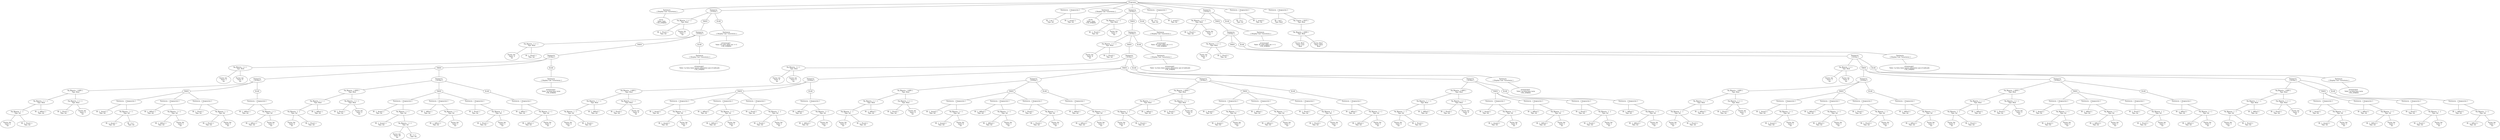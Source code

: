 graph G {nodo_programa[label="Programa"]
nodo_2140222934[label="Sentencia
 - [ Display Cad. Caracteres ] -"]
nodo_programa--nodo_2140222934
nodo_2027887659[label="str12  
 Valor: hola 
CTE_STRING"]
nodo_2140222934--nodo_2027887659
nodo_428664913[label="Sentencia
 - [ If Else ] -"]
nodo_programa--nodo_428664913
nodo_1079858240[label=" Op_Binaria - [ >= ] - 
 Tipo: Bool"]
nodo_428664913--nodo_1079858240
nodo_226875057[label=" ID - [ _Pivot1 ] - 
 Tipo: Int"]
nodo_1079858240--nodo_226875057
nodo_222014830[label="Factor_Int  
 Valor: 1 
Int"]
nodo_1079858240--nodo_222014830
nodo_4286649131[label="THEN"]
nodo_428664913--nodo_4286649131
nodo_1930105592[label="Sentencia
 - [ If Else ] -"]
nodo_4286649131--nodo_1930105592
nodo_1507768205[label=" Op_Binaria - [ >= ] - 
 Tipo: Bool"]
nodo_1930105592--nodo_1507768205
nodo_2060309081[label="Factor_Int  
 Valor: 2 
Int"]
nodo_1507768205--nodo_2060309081
nodo_718098611[label=" ID - [ _Pivot1 ] - 
 Tipo: Int"]
nodo_1507768205--nodo_718098611
nodo_19301055921[label="THEN"]
nodo_1930105592--nodo_19301055921
nodo_24779712[label="Sentencia
 - [ If Else ] -"]
nodo_19301055921--nodo_24779712
nodo_766813885[label=" Op_Binaria - [ > ] - 
 Tipo: Bool"]
nodo_24779712--nodo_766813885
nodo_973076040[label="Factor_Int  
 Valor: 2 
Int"]
nodo_766813885--nodo_973076040
nodo_2046255372[label="Factor_Int  
 Valor: 0 
Int"]
nodo_766813885--nodo_2046255372
nodo_247797121[label="THEN"]
nodo_24779712--nodo_247797121
nodo_679657961[label="Sentencia
 - [ If Else ] -"]
nodo_247797121--nodo_679657961
nodo_537594634[label=" Op_Binaria - [ AND ] - 
 Tipo: Bool"]
nodo_679657961--nodo_537594634
nodo_1711338741[label=" Op_Binaria - [ == ] - 
 Tipo: Bool"]
nodo_537594634--nodo_1711338741
nodo_616367672[label=" Op_Binaria - [ - ] - 
 Tipo: Int"]
nodo_1711338741--nodo_616367672
nodo_437126863[label="Factor_Int  
 Valor: 2 
Int"]
nodo_616367672--nodo_437126863
nodo_1646595551[label=" ID - [ _Pivot1 ] - 
 Tipo: Int"]
nodo_616367672--nodo_1646595551
nodo_65272370[label=" ID - [ _IdPos1 ] - 
 Tipo: Int"]
nodo_1711338741--nodo_65272370
nodo_1336127664[label=" Op_Binaria - [ <= ] - 
 Tipo: Bool"]
nodo_537594634--nodo_1336127664
nodo_636612597[label=" ID - [ _Pivot1 ] - 
 Tipo: Int"]
nodo_1336127664--nodo_636612597
nodo_1878017377[label="Factor_Int  
 Valor: 2 
Int"]
nodo_1336127664--nodo_1878017377
nodo_6796579611[label="THEN"]
nodo_679657961--nodo_6796579611
nodo_1943929031[label="Sentencia - [ Asignacion ] -
 :="]
nodo_6796579611--nodo_1943929031
nodo_556402748[label=" ID - [ _Acum1 ] - 
 Tipo: Int"]
nodo_1943929031--nodo_556402748
nodo_193906091[label=" Op_Binaria - [ + ] - 
 Tipo: Int"]
nodo_1943929031--nodo_193906091
nodo_1714967286[label=" ID - [ _Acum1 ] - 
 Tipo: Int"]
nodo_193906091--nodo_1714967286
nodo_96705845[label=" ID - [ b ] - 
 Tipo: Int"]
nodo_193906091--nodo_96705845
nodo_1709424334[label="Sentencia - [ Asignacion ] -
 :="]
nodo_6796579611--nodo_1709424334
nodo_351875494[label=" ID - [ _IdPos1 ] - 
 Tipo: Int"]
nodo_1709424334--nodo_351875494
nodo_1764166927[label=" Op_Binaria - [ + ] - 
 Tipo: Int"]
nodo_1709424334--nodo_1764166927
nodo_1294748991[label=" ID - [ _IdPos1 ] - 
 Tipo: Int"]
nodo_1764166927--nodo_1294748991
nodo_893489050[label="Factor_Int  
 Valor: 1 
Int"]
nodo_1764166927--nodo_893489050
nodo_1760095381[label="Sentencia - [ Asignacion ] -
 :="]
nodo_6796579611--nodo_1760095381
nodo_972479474[label=" ID - [ _Pivot1 ] - 
 Tipo: Int"]
nodo_1760095381--nodo_972479474
nodo_370945094[label=" Op_Binaria - [ - ] - 
 Tipo: Int"]
nodo_1760095381--nodo_370945094
nodo_798514240[label=" ID - [ _Pivot1 ] - 
 Tipo: Int"]
nodo_370945094--nodo_798514240
nodo_3903842[label="Factor_Int  
 Valor: 1 
Int"]
nodo_370945094--nodo_3903842
nodo_6796579612[label="ELSE"]
nodo_679657961--nodo_6796579612
nodo_262009820[label="Sentencia - [ Asignacion ] -
 :="]
nodo_6796579612--nodo_262009820
nodo_2022998133[label=" ID - [ _IdPos1 ] - 
 Tipo: Int"]
nodo_262009820--nodo_2022998133
nodo_352565627[label=" Op_Binaria - [ + ] - 
 Tipo: Int"]
nodo_262009820--nodo_352565627
nodo_1232046648[label=" ID - [ _IdPos1 ] - 
 Tipo: Int"]
nodo_352565627--nodo_1232046648
nodo_688686042[label="Factor_Int  
 Valor: 1 
Int"]
nodo_352565627--nodo_688686042
nodo_1975986598[label="Sentencia
 - [ If Else ] -"]
nodo_247797121--nodo_1975986598
nodo_2097651204[label=" Op_Binaria - [ AND ] - 
 Tipo: Bool"]
nodo_1975986598--nodo_2097651204
nodo_1217197526[label=" Op_Binaria - [ == ] - 
 Tipo: Bool"]
nodo_2097651204--nodo_1217197526
nodo_89374030[label=" Op_Binaria - [ - ] - 
 Tipo: Int"]
nodo_1217197526--nodo_89374030
nodo_1226128987[label="Factor_Int  
 Valor: 2 
Int"]
nodo_89374030--nodo_1226128987
nodo_136543939[label=" ID - [ _Pivot1 ] - 
 Tipo: Int"]
nodo_89374030--nodo_136543939
nodo_657328212[label=" ID - [ _IdPos1 ] - 
 Tipo: Int"]
nodo_1217197526--nodo_657328212
nodo_1066362930[label=" Op_Binaria - [ <= ] - 
 Tipo: Bool"]
nodo_2097651204--nodo_1066362930
nodo_1602780798[label=" ID - [ _Pivot1 ] - 
 Tipo: Int"]
nodo_1066362930--nodo_1602780798
nodo_1288619562[label="Factor_Int  
 Valor: 2 
Int"]
nodo_1066362930--nodo_1288619562
nodo_19759865981[label="THEN"]
nodo_1975986598--nodo_19759865981
nodo_460659535[label="Sentencia - [ Asignacion ] -
 :="]
nodo_19759865981--nodo_460659535
nodo_1602170603[label=" ID - [ _Acum1 ] - 
 Tipo: Int"]
nodo_460659535--nodo_1602170603
nodo_1125695732[label=" Op_Binaria - [ + ] - 
 Tipo: Int"]
nodo_460659535--nodo_1125695732
nodo_2036183339[label=" ID - [ _Acum1 ] - 
 Tipo: Int"]
nodo_1125695732--nodo_2036183339
nodo_7712983[label=" Op_Binaria - [ + ] - 
 Tipo: Int"]
nodo_1125695732--nodo_7712983
nodo_1256540789[label="Factor_Int  
 Valor: 20 
Int"]
nodo_7712983--nodo_1256540789
nodo_1042569423[label=" ID - [ c ] - 
 Tipo: Int"]
nodo_7712983--nodo_1042569423
nodo_1245803052[label="Sentencia - [ Asignacion ] -
 :="]
nodo_19759865981--nodo_1245803052
nodo_1819219449[label=" ID - [ _IdPos1 ] - 
 Tipo: Int"]
nodo_1245803052--nodo_1819219449
nodo_1769306080[label=" Op_Binaria - [ + ] - 
 Tipo: Int"]
nodo_1245803052--nodo_1769306080
nodo_2100647692[label=" ID - [ _IdPos1 ] - 
 Tipo: Int"]
nodo_1769306080--nodo_2100647692
nodo_1009031828[label="Factor_Int  
 Valor: 1 
Int"]
nodo_1769306080--nodo_1009031828
nodo_678465588[label="Sentencia - [ Asignacion ] -
 :="]
nodo_19759865981--nodo_678465588
nodo_1794648237[label=" ID - [ _Pivot1 ] - 
 Tipo: Int"]
nodo_678465588--nodo_1794648237
nodo_1034067913[label=" Op_Binaria - [ - ] - 
 Tipo: Int"]
nodo_678465588--nodo_1034067913
nodo_634012371[label=" ID - [ _Pivot1 ] - 
 Tipo: Int"]
nodo_1034067913--nodo_634012371
nodo_160925550[label="Factor_Int  
 Valor: 1 
Int"]
nodo_1034067913--nodo_160925550
nodo_19759865982[label="ELSE"]
nodo_1975986598--nodo_19759865982
nodo_578907057[label="Sentencia - [ Asignacion ] -
 :="]
nodo_19759865982--nodo_578907057
nodo_192210175[label=" ID - [ _IdPos1 ] - 
 Tipo: Int"]
nodo_578907057--nodo_192210175
nodo_2095051672[label=" Op_Binaria - [ + ] - 
 Tipo: Int"]
nodo_578907057--nodo_2095051672
nodo_1229371290[label=" ID - [ _IdPos1 ] - 
 Tipo: Int"]
nodo_2095051672--nodo_1229371290
nodo_1622381024[label="Factor_Int  
 Valor: 1 
Int"]
nodo_2095051672--nodo_1622381024
nodo_247797122[label="ELSE"]
nodo_24779712--nodo_247797122
nodo_1288487445[label="Sentencia
 - [ Display Cad. Caracteres ] -"]
nodo_247797122--nodo_1288487445
nodo_1334618919[label="strmensaje3  
 Valor: La lista esta vacia 
CTE_STRING"]
nodo_1288487445--nodo_1334618919
nodo_19301055922[label="ELSE"]
nodo_1930105592--nodo_19301055922
nodo_864694059[label="Sentencia
 - [ Display Cad. Caracteres ] -"]
nodo_19301055922--nodo_864694059
nodo_1338672171[label="strmensaje2  
 Valor: La lista tiene menos elementos que el indicado 
CTE_STRING"]
nodo_864694059--nodo_1338672171
nodo_4286649132[label="ELSE"]
nodo_428664913--nodo_4286649132
nodo_1706834861[label="Sentencia
 - [ Display Cad. Caracteres ] -"]
nodo_4286649132--nodo_1706834861
nodo_1338204590[label="strmensaje1  
 Valor: El valor debe ser >=1 
CTE_STRING"]
nodo_1706834861--nodo_1338204590
nodo_2001876438[label="Sentencia - [ Asignacion ] -
 :="]
nodo_programa--nodo_2001876438
nodo_760409098[label=" ID - [ res ] - 
 Tipo: Int"]
nodo_2001876438--nodo_760409098
nodo_916643415[label=" ID - [ _acum1 ] - 
 Tipo: Int"]
nodo_2001876438--nodo_916643415
nodo_346069498[label="Sentencia
 - [ Display Cad. Caracteres ] -"]
nodo_programa--nodo_346069498
nodo_851962493[label="str19  
 Valor: chau 
CTE_STRING"]
nodo_346069498--nodo_851962493
nodo_1717384090[label="Sentencia
 - [ If Else ] -"]
nodo_programa--nodo_1717384090
nodo_1557508583[label=" Op_Binaria - [ >= ] - 
 Tipo: Bool"]
nodo_1717384090--nodo_1557508583
nodo_2091228236[label=" ID - [ _Pivot2 ] - 
 Tipo: Int"]
nodo_1557508583--nodo_2091228236
nodo_1899763111[label="Factor_Int  
 Valor: 1 
Int"]
nodo_1557508583--nodo_1899763111
nodo_17173840901[label="THEN"]
nodo_1717384090--nodo_17173840901
nodo_2121411065[label="Sentencia
 - [ If Else ] -"]
nodo_17173840901--nodo_2121411065
nodo_257553753[label=" Op_Binaria - [ >= ] - 
 Tipo: Bool"]
nodo_2121411065--nodo_257553753
nodo_1607356162[label="Factor_Int  
 Valor: 4 
Int"]
nodo_257553753--nodo_1607356162
nodo_1313794161[label=" ID - [ _Pivot2 ] - 
 Tipo: Int"]
nodo_257553753--nodo_1313794161
nodo_21214110651[label="THEN"]
nodo_2121411065--nodo_21214110651
nodo_563883424[label="Sentencia
 - [ If Else ] -"]
nodo_21214110651--nodo_563883424
nodo_1638918135[label=" Op_Binaria - [ > ] - 
 Tipo: Bool"]
nodo_563883424--nodo_1638918135
nodo_1286869663[label="Factor_Int  
 Valor: 4 
Int"]
nodo_1638918135--nodo_1286869663
nodo_1962964504[label="Factor_Int  
 Valor: 0 
Int"]
nodo_1638918135--nodo_1962964504
nodo_5638834241[label="THEN"]
nodo_563883424--nodo_5638834241
nodo_892449845[label="Sentencia
 - [ If Else ] -"]
nodo_5638834241--nodo_892449845
nodo_725581115[label=" Op_Binaria - [ AND ] - 
 Tipo: Bool"]
nodo_892449845--nodo_725581115
nodo_1207149097[label=" Op_Binaria - [ == ] - 
 Tipo: Bool"]
nodo_725581115--nodo_1207149097
nodo_833989753[label=" Op_Binaria - [ - ] - 
 Tipo: Int"]
nodo_1207149097--nodo_833989753
nodo_161298022[label="Factor_Int  
 Valor: 4 
Int"]
nodo_833989753--nodo_161298022
nodo_1494959307[label=" ID - [ _Pivot2 ] - 
 Tipo: Int"]
nodo_833989753--nodo_1494959307
nodo_52643627[label=" ID - [ _IdPos2 ] - 
 Tipo: Int"]
nodo_1207149097--nodo_52643627
nodo_535422290[label=" Op_Binaria - [ <= ] - 
 Tipo: Bool"]
nodo_725581115--nodo_535422290
nodo_2133319375[label=" ID - [ _Pivot2 ] - 
 Tipo: Int"]
nodo_535422290--nodo_2133319375
nodo_2090463484[label="Factor_Int  
 Valor: 4 
Int"]
nodo_535422290--nodo_2090463484
nodo_8924498451[label="THEN"]
nodo_892449845--nodo_8924498451
nodo_1696262747[label="Sentencia - [ Asignacion ] -
 :="]
nodo_8924498451--nodo_1696262747
nodo_889802975[label=" ID - [ _Acum2 ] - 
 Tipo: Int"]
nodo_1696262747--nodo_889802975
nodo_1956196631[label=" Op_Binaria - [ + ] - 
 Tipo: Int"]
nodo_1696262747--nodo_1956196631
nodo_1202987368[label=" ID - [ _Acum2 ] - 
 Tipo: Int"]
nodo_1956196631--nodo_1202987368
nodo_1025074747[label="Factor_Int  
 Valor: 5 
Int"]
nodo_1956196631--nodo_1025074747
nodo_1968063479[label="Sentencia - [ Asignacion ] -
 :="]
nodo_8924498451--nodo_1968063479
nodo_171862569[label=" ID - [ _IdPos2 ] - 
 Tipo: Int"]
nodo_1968063479--nodo_171862569
nodo_923984880[label=" Op_Binaria - [ + ] - 
 Tipo: Int"]
nodo_1968063479--nodo_923984880
nodo_1372269339[label=" ID - [ _IdPos2 ] - 
 Tipo: Int"]
nodo_923984880--nodo_1372269339
nodo_1453169454[label="Factor_Int  
 Valor: 1 
Int"]
nodo_923984880--nodo_1453169454
nodo_797691126[label="Sentencia - [ Asignacion ] -
 :="]
nodo_8924498451--nodo_797691126
nodo_262584212[label=" ID - [ _Pivot2 ] - 
 Tipo: Int"]
nodo_797691126--nodo_262584212
nodo_129877640[label=" Op_Binaria - [ - ] - 
 Tipo: Int"]
nodo_797691126--nodo_129877640
nodo_1036216762[label=" ID - [ _Pivot2 ] - 
 Tipo: Int"]
nodo_129877640--nodo_1036216762
nodo_1289682568[label="Factor_Int  
 Valor: 1 
Int"]
nodo_129877640--nodo_1289682568
nodo_8924498452[label="ELSE"]
nodo_892449845--nodo_8924498452
nodo_1988029072[label="Sentencia - [ Asignacion ] -
 :="]
nodo_8924498452--nodo_1988029072
nodo_522120017[label=" ID - [ _IdPos2 ] - 
 Tipo: Int"]
nodo_1988029072--nodo_522120017
nodo_968282033[label=" Op_Binaria - [ + ] - 
 Tipo: Int"]
nodo_1988029072--nodo_968282033
nodo_44518577[label=" ID - [ _IdPos2 ] - 
 Tipo: Int"]
nodo_968282033--nodo_44518577
nodo_51125279[label="Factor_Int  
 Valor: 1 
Int"]
nodo_968282033--nodo_51125279
nodo_1797274444[label="Sentencia
 - [ If Else ] -"]
nodo_5638834241--nodo_1797274444
nodo_1692711646[label=" Op_Binaria - [ AND ] - 
 Tipo: Bool"]
nodo_1797274444--nodo_1692711646
nodo_1553903671[label=" Op_Binaria - [ == ] - 
 Tipo: Bool"]
nodo_1692711646--nodo_1553903671
nodo_1058120543[label=" Op_Binaria - [ - ] - 
 Tipo: Int"]
nodo_1553903671--nodo_1058120543
nodo_1434523050[label="Factor_Int  
 Valor: 4 
Int"]
nodo_1058120543--nodo_1434523050
nodo_351434638[label=" ID - [ _Pivot2 ] - 
 Tipo: Int"]
nodo_1058120543--nodo_351434638
nodo_1036284463[label=" ID - [ _IdPos2 ] - 
 Tipo: Int"]
nodo_1553903671--nodo_1036284463
nodo_268252563[label=" Op_Binaria - [ <= ] - 
 Tipo: Bool"]
nodo_1692711646--nodo_268252563
nodo_1376537987[label=" ID - [ _Pivot2 ] - 
 Tipo: Int"]
nodo_268252563--nodo_1376537987
nodo_1430589003[label="Factor_Int  
 Valor: 4 
Int"]
nodo_268252563--nodo_1430589003
nodo_17972744441[label="THEN"]
nodo_1797274444--nodo_17972744441
nodo_1267620806[label="Sentencia - [ Asignacion ] -
 :="]
nodo_17972744441--nodo_1267620806
nodo_767147657[label=" ID - [ _Acum2 ] - 
 Tipo: Int"]
nodo_1267620806--nodo_767147657
nodo_501849832[label=" Op_Binaria - [ + ] - 
 Tipo: Int"]
nodo_1267620806--nodo_501849832
nodo_1621355592[label=" ID - [ _Acum2 ] - 
 Tipo: Int"]
nodo_501849832--nodo_1621355592
nodo_762251523[label="Factor_Int  
 Valor: 6 
Int"]
nodo_501849832--nodo_762251523
nodo_1498074097[label="Sentencia - [ Asignacion ] -
 :="]
nodo_17972744441--nodo_1498074097
nodo_963083175[label=" ID - [ _IdPos2 ] - 
 Tipo: Int"]
nodo_1498074097--nodo_963083175
nodo_1755888829[label=" Op_Binaria - [ + ] - 
 Tipo: Int"]
nodo_1498074097--nodo_1755888829
nodo_395758668[label=" ID - [ _IdPos2 ] - 
 Tipo: Int"]
nodo_1755888829--nodo_395758668
nodo_411867148[label="Factor_Int  
 Valor: 1 
Int"]
nodo_1755888829--nodo_411867148
nodo_439640825[label="Sentencia - [ Asignacion ] -
 :="]
nodo_17972744441--nodo_439640825
nodo_936671318[label=" ID - [ _Pivot2 ] - 
 Tipo: Int"]
nodo_439640825--nodo_936671318
nodo_377566796[label=" Op_Binaria - [ - ] - 
 Tipo: Int"]
nodo_439640825--nodo_377566796
nodo_1790017640[label=" ID - [ _Pivot2 ] - 
 Tipo: Int"]
nodo_377566796--nodo_1790017640
nodo_1395328109[label="Factor_Int  
 Valor: 1 
Int"]
nodo_377566796--nodo_1395328109
nodo_17972744442[label="ELSE"]
nodo_1797274444--nodo_17972744442
nodo_1193918614[label="Sentencia - [ Asignacion ] -
 :="]
nodo_17972744442--nodo_1193918614
nodo_1476771177[label=" ID - [ _IdPos2 ] - 
 Tipo: Int"]
nodo_1193918614--nodo_1476771177
nodo_1045550273[label=" Op_Binaria - [ + ] - 
 Tipo: Int"]
nodo_1193918614--nodo_1045550273
nodo_903001866[label=" ID - [ _IdPos2 ] - 
 Tipo: Int"]
nodo_1045550273--nodo_903001866
nodo_1014430806[label="Factor_Int  
 Valor: 1 
Int"]
nodo_1045550273--nodo_1014430806
nodo_1231937604[label="Sentencia
 - [ If Else ] -"]
nodo_5638834241--nodo_1231937604
nodo_2032849524[label=" Op_Binaria - [ AND ] - 
 Tipo: Bool"]
nodo_1231937604--nodo_2032849524
nodo_1499484348[label=" Op_Binaria - [ == ] - 
 Tipo: Bool"]
nodo_2032849524--nodo_1499484348
nodo_1384088458[label=" Op_Binaria - [ - ] - 
 Tipo: Int"]
nodo_1499484348--nodo_1384088458
nodo_1958098497[label="Factor_Int  
 Valor: 4 
Int"]
nodo_1384088458--nodo_1958098497
nodo_1528886225[label=" ID - [ _Pivot2 ] - 
 Tipo: Int"]
nodo_1384088458--nodo_1528886225
nodo_10399161[label=" ID - [ _IdPos2 ] - 
 Tipo: Int"]
nodo_1499484348--nodo_10399161
nodo_785587699[label=" Op_Binaria - [ <= ] - 
 Tipo: Bool"]
nodo_2032849524--nodo_785587699
nodo_1796350550[label=" ID - [ _Pivot2 ] - 
 Tipo: Int"]
nodo_785587699--nodo_1796350550
nodo_938539678[label="Factor_Int  
 Valor: 4 
Int"]
nodo_785587699--nodo_938539678
nodo_12319376041[label="THEN"]
nodo_1231937604--nodo_12319376041
nodo_1123449532[label="Sentencia - [ Asignacion ] -
 :="]
nodo_12319376041--nodo_1123449532
nodo_1954335636[label=" ID - [ _Acum2 ] - 
 Tipo: Int"]
nodo_1123449532--nodo_1954335636
nodo_235292639[label=" Op_Binaria - [ + ] - 
 Tipo: Int"]
nodo_1123449532--nodo_235292639
nodo_1041397899[label=" ID - [ _Acum2 ] - 
 Tipo: Int"]
nodo_235292639--nodo_1041397899
nodo_1274377725[label="Factor_Int  
 Valor: 7 
Int"]
nodo_235292639--nodo_1274377725
nodo_1338037871[label="Sentencia - [ Asignacion ] -
 :="]
nodo_12319376041--nodo_1338037871
nodo_1576178792[label=" ID - [ _IdPos2 ] - 
 Tipo: Int"]
nodo_1338037871--nodo_1576178792
nodo_1635129526[label=" Op_Binaria - [ + ] - 
 Tipo: Int"]
nodo_1338037871--nodo_1635129526
nodo_1284370995[label=" ID - [ _IdPos2 ] - 
 Tipo: Int"]
nodo_1635129526--nodo_1284370995
nodo_95893091[label="Factor_Int  
 Valor: 1 
Int"]
nodo_1635129526--nodo_95893091
nodo_1278190441[label="Sentencia - [ Asignacion ] -
 :="]
nodo_12319376041--nodo_1278190441
nodo_500019698[label=" ID - [ _Pivot2 ] - 
 Tipo: Int"]
nodo_1278190441--nodo_500019698
nodo_1047708690[label=" Op_Binaria - [ - ] - 
 Tipo: Int"]
nodo_1278190441--nodo_1047708690
nodo_38467985[label=" ID - [ _Pivot2 ] - 
 Tipo: Int"]
nodo_1047708690--nodo_38467985
nodo_860829274[label="Factor_Int  
 Valor: 1 
Int"]
nodo_1047708690--nodo_860829274
nodo_12319376042[label="ELSE"]
nodo_1231937604--nodo_12319376042
nodo_1132282848[label="Sentencia - [ Asignacion ] -
 :="]
nodo_12319376042--nodo_1132282848
nodo_1795644873[label=" ID - [ _IdPos2 ] - 
 Tipo: Int"]
nodo_1132282848--nodo_1795644873
nodo_1045739337[label=" Op_Binaria - [ + ] - 
 Tipo: Int"]
nodo_1132282848--nodo_1045739337
nodo_1952688959[label=" ID - [ _IdPos2 ] - 
 Tipo: Int"]
nodo_1045739337--nodo_1952688959
nodo_1562940432[label="Factor_Int  
 Valor: 1 
Int"]
nodo_1045739337--nodo_1562940432
nodo_202404713[label="Sentencia
 - [ If Else ] -"]
nodo_5638834241--nodo_202404713
nodo_392520541[label=" Op_Binaria - [ AND ] - 
 Tipo: Bool"]
nodo_202404713--nodo_392520541
nodo_2125863133[label=" Op_Binaria - [ == ] - 
 Tipo: Bool"]
nodo_392520541--nodo_2125863133
nodo_1739033359[label=" Op_Binaria - [ - ] - 
 Tipo: Int"]
nodo_2125863133--nodo_1739033359
nodo_1755522985[label="Factor_Int  
 Valor: 4 
Int"]
nodo_1739033359--nodo_1755522985
nodo_1415634539[label=" ID - [ _Pivot2 ] - 
 Tipo: Int"]
nodo_1739033359--nodo_1415634539
nodo_450774218[label=" ID - [ _IdPos2 ] - 
 Tipo: Int"]
nodo_2125863133--nodo_450774218
nodo_1106922349[label=" Op_Binaria - [ <= ] - 
 Tipo: Bool"]
nodo_392520541--nodo_1106922349
nodo_806724244[label=" ID - [ _Pivot2 ] - 
 Tipo: Int"]
nodo_1106922349--nodo_806724244
nodo_1649713531[label="Factor_Int  
 Valor: 4 
Int"]
nodo_1106922349--nodo_1649713531
nodo_2024047131[label="THEN"]
nodo_202404713--nodo_2024047131
nodo_172245487[label="Sentencia - [ Asignacion ] -
 :="]
nodo_2024047131--nodo_172245487
nodo_435606249[label=" ID - [ _Acum2 ] - 
 Tipo: Int"]
nodo_172245487--nodo_435606249
nodo_82494017[label=" Op_Binaria - [ + ] - 
 Tipo: Int"]
nodo_172245487--nodo_82494017
nodo_1131607262[label=" ID - [ _Acum2 ] - 
 Tipo: Int"]
nodo_82494017--nodo_1131607262
nodo_1527405104[label="Factor_Int  
 Valor: 8 
Int"]
nodo_82494017--nodo_1527405104
nodo_1804701286[label="Sentencia - [ Asignacion ] -
 :="]
nodo_2024047131--nodo_1804701286
nodo_1155491943[label=" ID - [ _IdPos2 ] - 
 Tipo: Int"]
nodo_1804701286--nodo_1155491943
nodo_385172087[label=" Op_Binaria - [ + ] - 
 Tipo: Int"]
nodo_1804701286--nodo_385172087
nodo_1123389555[label=" ID - [ _IdPos2 ] - 
 Tipo: Int"]
nodo_385172087--nodo_1123389555
nodo_628151541[label="Factor_Int  
 Valor: 1 
Int"]
nodo_385172087--nodo_628151541
nodo_450038892[label="Sentencia - [ Asignacion ] -
 :="]
nodo_2024047131--nodo_450038892
nodo_646513595[label=" ID - [ _Pivot2 ] - 
 Tipo: Int"]
nodo_450038892--nodo_646513595
nodo_1217493265[label=" Op_Binaria - [ - ] - 
 Tipo: Int"]
nodo_450038892--nodo_1217493265
nodo_1801837450[label=" ID - [ _Pivot2 ] - 
 Tipo: Int"]
nodo_1217493265--nodo_1801837450
nodo_1775700710[label="Factor_Int  
 Valor: 1 
Int"]
nodo_1217493265--nodo_1775700710
nodo_2024047132[label="ELSE"]
nodo_202404713--nodo_2024047132
nodo_120408252[label="Sentencia - [ Asignacion ] -
 :="]
nodo_2024047132--nodo_120408252
nodo_1152901305[label=" ID - [ _IdPos2 ] - 
 Tipo: Int"]
nodo_120408252--nodo_1152901305
nodo_21744174[label=" Op_Binaria - [ + ] - 
 Tipo: Int"]
nodo_120408252--nodo_21744174
nodo_1343906011[label=" ID - [ _IdPos2 ] - 
 Tipo: Int"]
nodo_21744174--nodo_1343906011
nodo_1025485516[label="Factor_Int  
 Valor: 1 
Int"]
nodo_21744174--nodo_1025485516
nodo_5638834242[label="ELSE"]
nodo_563883424--nodo_5638834242
nodo_1188444158[label="Sentencia
 - [ Display Cad. Caracteres ] -"]
nodo_5638834242--nodo_1188444158
nodo_420716464[label="strmensaje3  
 Valor: La lista esta vacia 
CTE_STRING"]
nodo_1188444158--nodo_420716464
nodo_21214110652[label="ELSE"]
nodo_2121411065--nodo_21214110652
nodo_445393137[label="Sentencia
 - [ Display Cad. Caracteres ] -"]
nodo_21214110652--nodo_445393137
nodo_1510320294[label="strmensaje2  
 Valor: La lista tiene menos elementos que el indicado 
CTE_STRING"]
nodo_445393137--nodo_1510320294
nodo_17173840902[label="ELSE"]
nodo_1717384090--nodo_17173840902
nodo_765140447[label="Sentencia
 - [ Display Cad. Caracteres ] -"]
nodo_17173840902--nodo_765140447
nodo_678488515[label="strmensaje1  
 Valor: El valor debe ser >=1 
CTE_STRING"]
nodo_765140447--nodo_678488515
nodo_404499464[label="Sentencia - [ Asignacion ] -
 :="]
nodo_programa--nodo_404499464
nodo_1405126556[label=" ID - [ b ] - 
 Tipo: Int"]
nodo_404499464--nodo_1405126556
nodo_611800538[label=" ID - [ _acum2 ] - 
 Tipo: Int"]
nodo_404499464--nodo_611800538
nodo_1375195502[label="Sentencia
 - [ If Else ] -"]
nodo_programa--nodo_1375195502
nodo_2120619106[label=" Op_Binaria - [ >= ] - 
 Tipo: Bool"]
nodo_1375195502--nodo_2120619106
nodo_701337685[label=" ID - [ _Pivot3 ] - 
 Tipo: Int"]
nodo_2120619106--nodo_701337685
nodo_923457843[label="Factor_Int  
 Valor: 1 
Int"]
nodo_2120619106--nodo_923457843
nodo_13751955021[label="THEN"]
nodo_1375195502--nodo_13751955021
nodo_1486426653[label="Sentencia
 - [ If Else ] -"]
nodo_13751955021--nodo_1486426653
nodo_378722408[label=" Op_Binaria - [ >= ] - 
 Tipo: Bool"]
nodo_1486426653--nodo_378722408
nodo_1394130391[label="Factor_Int  
 Valor: 3 
Int"]
nodo_378722408--nodo_1394130391
nodo_842675654[label=" ID - [ _Pivot3 ] - 
 Tipo: Int"]
nodo_378722408--nodo_842675654
nodo_14864266531[label="THEN"]
nodo_1486426653--nodo_14864266531
nodo_581161062[label="Sentencia
 - [ If Else ] -"]
nodo_14864266531--nodo_581161062
nodo_586292674[label=" Op_Binaria - [ > ] - 
 Tipo: Bool"]
nodo_581161062--nodo_586292674
nodo_882043470[label="Factor_Int  
 Valor: 3 
Int"]
nodo_586292674--nodo_882043470
nodo_1466264863[label="Factor_Int  
 Valor: 0 
Int"]
nodo_586292674--nodo_1466264863
nodo_5811610621[label="THEN"]
nodo_581161062--nodo_5811610621
nodo_1803138933[label="Sentencia
 - [ If Else ] -"]
nodo_5811610621--nodo_1803138933
nodo_1507310549[label=" Op_Binaria - [ AND ] - 
 Tipo: Bool"]
nodo_1803138933--nodo_1507310549
nodo_2050288187[label=" Op_Binaria - [ == ] - 
 Tipo: Bool"]
nodo_1507310549--nodo_2050288187
nodo_113606135[label=" Op_Binaria - [ - ] - 
 Tipo: Int"]
nodo_2050288187--nodo_113606135
nodo_539078725[label="Factor_Int  
 Valor: 3 
Int"]
nodo_113606135--nodo_539078725
nodo_1154268807[label=" ID - [ _Pivot3 ] - 
 Tipo: Int"]
nodo_113606135--nodo_1154268807
nodo_427090199[label=" ID - [ _IdPos3 ] - 
 Tipo: Int"]
nodo_2050288187--nodo_427090199
nodo_888347915[label=" Op_Binaria - [ <= ] - 
 Tipo: Bool"]
nodo_1507310549--nodo_888347915
nodo_436019272[label=" ID - [ _Pivot3 ] - 
 Tipo: Int"]
nodo_888347915--nodo_436019272
nodo_954502518[label="Factor_Int  
 Valor: 3 
Int"]
nodo_888347915--nodo_954502518
nodo_18031389331[label="THEN"]
nodo_1803138933--nodo_18031389331
nodo_111591204[label="Sentencia - [ Asignacion ] -
 :="]
nodo_18031389331--nodo_111591204
nodo_705819070[label=" ID - [ _Acum3 ] - 
 Tipo: Int"]
nodo_111591204--nodo_705819070
nodo_1520331732[label=" Op_Binaria - [ + ] - 
 Tipo: Int"]
nodo_111591204--nodo_1520331732
nodo_1183699660[label=" ID - [ _Acum3 ] - 
 Tipo: Int"]
nodo_1520331732--nodo_1183699660
nodo_290340577[label="Factor_Int  
 Valor: 1 
Int"]
nodo_1520331732--nodo_290340577
nodo_1969293990[label="Sentencia - [ Asignacion ] -
 :="]
nodo_18031389331--nodo_1969293990
nodo_1347983797[label=" ID - [ _IdPos3 ] - 
 Tipo: Int"]
nodo_1969293990--nodo_1347983797
nodo_2033289377[label=" Op_Binaria - [ + ] - 
 Tipo: Int"]
nodo_1969293990--nodo_2033289377
nodo_1367486201[label=" ID - [ _IdPos3 ] - 
 Tipo: Int"]
nodo_2033289377--nodo_1367486201
nodo_751516245[label="Factor_Int  
 Valor: 1 
Int"]
nodo_2033289377--nodo_751516245
nodo_944409416[label="Sentencia - [ Asignacion ] -
 :="]
nodo_18031389331--nodo_944409416
nodo_1305176160[label=" ID - [ _Pivot3 ] - 
 Tipo: Int"]
nodo_944409416--nodo_1305176160
nodo_234779334[label=" Op_Binaria - [ - ] - 
 Tipo: Int"]
nodo_944409416--nodo_234779334
nodo_2014505150[label=" ID - [ _Pivot3 ] - 
 Tipo: Int"]
nodo_234779334--nodo_2014505150
nodo_351157311[label="Factor_Int  
 Valor: 1 
Int"]
nodo_234779334--nodo_351157311
nodo_18031389332[label="ELSE"]
nodo_1803138933--nodo_18031389332
nodo_40947370[label="Sentencia - [ Asignacion ] -
 :="]
nodo_18031389332--nodo_40947370
nodo_2087122016[label=" ID - [ _IdPos3 ] - 
 Tipo: Int"]
nodo_40947370--nodo_2087122016
nodo_333358154[label=" Op_Binaria - [ + ] - 
 Tipo: Int"]
nodo_40947370--nodo_333358154
nodo_1983147466[label=" ID - [ _IdPos3 ] - 
 Tipo: Int"]
nodo_333358154--nodo_1983147466
nodo_1916135480[label="Factor_Int  
 Valor: 1 
Int"]
nodo_333358154--nodo_1916135480
nodo_960219114[label="Sentencia
 - [ If Else ] -"]
nodo_5811610621--nodo_960219114
nodo_1596049523[label=" Op_Binaria - [ AND ] - 
 Tipo: Bool"]
nodo_960219114--nodo_1596049523
nodo_170832992[label=" Op_Binaria - [ == ] - 
 Tipo: Bool"]
nodo_1596049523--nodo_170832992
nodo_1460140341[label=" Op_Binaria - [ - ] - 
 Tipo: Int"]
nodo_170832992--nodo_1460140341
nodo_820277416[label="Factor_Int  
 Valor: 3 
Int"]
nodo_1460140341--nodo_820277416
nodo_1633109143[label=" ID - [ _Pivot3 ] - 
 Tipo: Int"]
nodo_1460140341--nodo_1633109143
nodo_505766249[label=" ID - [ _IdPos3 ] - 
 Tipo: Int"]
nodo_170832992--nodo_505766249
nodo_1979973065[label=" Op_Binaria - [ <= ] - 
 Tipo: Bool"]
nodo_1596049523--nodo_1979973065
nodo_1701950097[label=" ID - [ _Pivot3 ] - 
 Tipo: Int"]
nodo_1979973065--nodo_1701950097
nodo_1046028628[label="Factor_Int  
 Valor: 3 
Int"]
nodo_1979973065--nodo_1046028628
nodo_9602191141[label="THEN"]
nodo_960219114--nodo_9602191141
nodo_188887519[label="Sentencia - [ Asignacion ] -
 :="]
nodo_9602191141--nodo_188887519
nodo_1648785611[label=" ID - [ _Acum3 ] - 
 Tipo: Int"]
nodo_188887519--nodo_1648785611
nodo_181119784[label=" Op_Binaria - [ + ] - 
 Tipo: Int"]
nodo_188887519--nodo_181119784
nodo_2112845988[label=" ID - [ _Acum3 ] - 
 Tipo: Int"]
nodo_181119784--nodo_2112845988
nodo_447684971[label="Factor_Int  
 Valor: 2 
Int"]
nodo_181119784--nodo_447684971
nodo_1740206607[label="Sentencia - [ Asignacion ] -
 :="]
nodo_9602191141--nodo_1740206607
nodo_912838163[label=" ID - [ _IdPos3 ] - 
 Tipo: Int"]
nodo_1740206607--nodo_912838163
nodo_1638768925[label=" Op_Binaria - [ + ] - 
 Tipo: Int"]
nodo_1740206607--nodo_1638768925
nodo_1736560596[label=" ID - [ _IdPos3 ] - 
 Tipo: Int"]
nodo_1638768925--nodo_1736560596
nodo_1267003425[label="Factor_Int  
 Valor: 1 
Int"]
nodo_1638768925--nodo_1267003425
nodo_996976404[label="Sentencia - [ Asignacion ] -
 :="]
nodo_9602191141--nodo_996976404
nodo_927288365[label=" ID - [ _Pivot3 ] - 
 Tipo: Int"]
nodo_996976404--nodo_927288365
nodo_1582549630[label=" Op_Binaria - [ - ] - 
 Tipo: Int"]
nodo_996976404--nodo_1582549630
nodo_851065965[label=" ID - [ _Pivot3 ] - 
 Tipo: Int"]
nodo_1582549630--nodo_851065965
nodo_1823504681[label="Factor_Int  
 Valor: 1 
Int"]
nodo_1582549630--nodo_1823504681
nodo_9602191142[label="ELSE"]
nodo_960219114--nodo_9602191142
nodo_1896441014[label="Sentencia - [ Asignacion ] -
 :="]
nodo_9602191142--nodo_1896441014
nodo_835277011[label=" ID - [ _IdPos3 ] - 
 Tipo: Int"]
nodo_1896441014--nodo_835277011
nodo_1391676371[label=" Op_Binaria - [ + ] - 
 Tipo: Int"]
nodo_1896441014--nodo_1391676371
nodo_1038424469[label=" ID - [ _IdPos3 ] - 
 Tipo: Int"]
nodo_1391676371--nodo_1038424469
nodo_133428811[label="Factor_Int  
 Valor: 1 
Int"]
nodo_1391676371--nodo_133428811
nodo_2085052846[label="Sentencia
 - [ If Else ] -"]
nodo_5811610621--nodo_2085052846
nodo_883036198[label=" Op_Binaria - [ AND ] - 
 Tipo: Bool"]
nodo_2085052846--nodo_883036198
nodo_555650710[label=" Op_Binaria - [ == ] - 
 Tipo: Bool"]
nodo_883036198--nodo_555650710
nodo_960984400[label=" Op_Binaria - [ - ] - 
 Tipo: Int"]
nodo_555650710--nodo_960984400
nodo_2118793671[label="Factor_Int  
 Valor: 3 
Int"]
nodo_960984400--nodo_2118793671
nodo_1515005192[label=" ID - [ _Pivot3 ] - 
 Tipo: Int"]
nodo_960984400--nodo_1515005192
nodo_259156713[label=" ID - [ _IdPos3 ] - 
 Tipo: Int"]
nodo_555650710--nodo_259156713
nodo_220029858[label=" Op_Binaria - [ <= ] - 
 Tipo: Bool"]
nodo_883036198--nodo_220029858
nodo_574023623[label=" ID - [ _Pivot3 ] - 
 Tipo: Int"]
nodo_220029858--nodo_574023623
nodo_299955180[label="Factor_Int  
 Valor: 3 
Int"]
nodo_220029858--nodo_299955180
nodo_20850528461[label="THEN"]
nodo_2085052846--nodo_20850528461
nodo_232388123[label="Sentencia - [ Asignacion ] -
 :="]
nodo_20850528461--nodo_232388123
nodo_1799324785[label=" ID - [ _Acum3 ] - 
 Tipo: Int"]
nodo_232388123--nodo_1799324785
nodo_2116177422[label=" Op_Binaria - [ + ] - 
 Tipo: Int"]
nodo_232388123--nodo_2116177422
nodo_1749794229[label=" ID - [ _Acum3 ] - 
 Tipo: Int"]
nodo_2116177422--nodo_1749794229
nodo_1432728390[label="Factor_Int  
 Valor: 3 
Int"]
nodo_2116177422--nodo_1432728390
nodo_719382409[label="Sentencia - [ Asignacion ] -
 :="]
nodo_20850528461--nodo_719382409
nodo_1038873256[label=" ID - [ _IdPos3 ] - 
 Tipo: Int"]
nodo_719382409--nodo_1038873256
nodo_1364564261[label=" Op_Binaria - [ + ] - 
 Tipo: Int"]
nodo_719382409--nodo_1364564261
nodo_1682321583[label=" ID - [ _IdPos3 ] - 
 Tipo: Int"]
nodo_1364564261--nodo_1682321583
nodo_1236750081[label="Factor_Int  
 Valor: 1 
Int"]
nodo_1364564261--nodo_1236750081
nodo_732662317[label="Sentencia - [ Asignacion ] -
 :="]
nodo_20850528461--nodo_732662317
nodo_1447731916[label=" ID - [ _Pivot3 ] - 
 Tipo: Int"]
nodo_732662317--nodo_1447731916
nodo_64758754[label=" Op_Binaria - [ - ] - 
 Tipo: Int"]
nodo_732662317--nodo_64758754
nodo_1893772255[label=" ID - [ _Pivot3 ] - 
 Tipo: Int"]
nodo_64758754--nodo_1893772255
nodo_124628236[label="Factor_Int  
 Valor: 1 
Int"]
nodo_64758754--nodo_124628236
nodo_20850528462[label="ELSE"]
nodo_2085052846--nodo_20850528462
nodo_70394863[label="Sentencia - [ Asignacion ] -
 :="]
nodo_20850528462--nodo_70394863
nodo_1712571320[label=" ID - [ _IdPos3 ] - 
 Tipo: Int"]
nodo_70394863--nodo_1712571320
nodo_324543222[label=" Op_Binaria - [ + ] - 
 Tipo: Int"]
nodo_70394863--nodo_324543222
nodo_2042099804[label=" ID - [ _IdPos3 ] - 
 Tipo: Int"]
nodo_324543222--nodo_2042099804
nodo_1821344222[label="Factor_Int  
 Valor: 1 
Int"]
nodo_324543222--nodo_1821344222
nodo_5811610622[label="ELSE"]
nodo_581161062--nodo_5811610622
nodo_343507444[label="Sentencia
 - [ Display Cad. Caracteres ] -"]
nodo_5811610622--nodo_343507444
nodo_1180978719[label="strmensaje3  
 Valor: La lista esta vacia 
CTE_STRING"]
nodo_343507444--nodo_1180978719
nodo_14864266532[label="ELSE"]
nodo_1486426653--nodo_14864266532
nodo_14105495[label="Sentencia
 - [ Display Cad. Caracteres ] -"]
nodo_14864266532--nodo_14105495
nodo_273074978[label="strmensaje2  
 Valor: La lista tiene menos elementos que el indicado 
CTE_STRING"]
nodo_14105495--nodo_273074978
nodo_13751955022[label="ELSE"]
nodo_1375195502--nodo_13751955022
nodo_1214815999[label="Sentencia
 - [ Display Cad. Caracteres ] -"]
nodo_13751955022--nodo_1214815999
nodo_748172635[label="strmensaje1  
 Valor: El valor debe ser >=1 
CTE_STRING"]
nodo_1214815999--nodo_748172635
nodo_805234512[label="Sentencia - [ Asignacion ] -
 :="]
nodo_programa--nodo_805234512
nodo_355117276[label=" ID - [ b ] - 
 Tipo: Int"]
nodo_805234512--nodo_355117276
nodo_856911488[label=" ID - [ _acum3 ] - 
 Tipo: Int"]
nodo_805234512--nodo_856911488
nodo_477825474[label="Sentencia - [ Asignacion ] -
 :="]
nodo_programa--nodo_477825474
nodo_1065390459[label=" ID - [ xd ] - 
 Tipo: Bool"]
nodo_477825474--nodo_1065390459
nodo_754530372[label=" Op_Unaria - [ NOT ] - 
 Tipo: Bool"]
nodo_477825474--nodo_754530372
nodo_591556111[label=" Op_Binaria - [ AND ] - 
 Tipo: Bool"]
nodo_754530372--nodo_591556111
nodo_2130502098[label="Factor_Bool  
 Valor: true 
Bool"]
nodo_591556111--nodo_2130502098
nodo_2069807699[label="Factor_Bool  
 Valor: false 
Bool"]
nodo_591556111--nodo_2069807699
}
